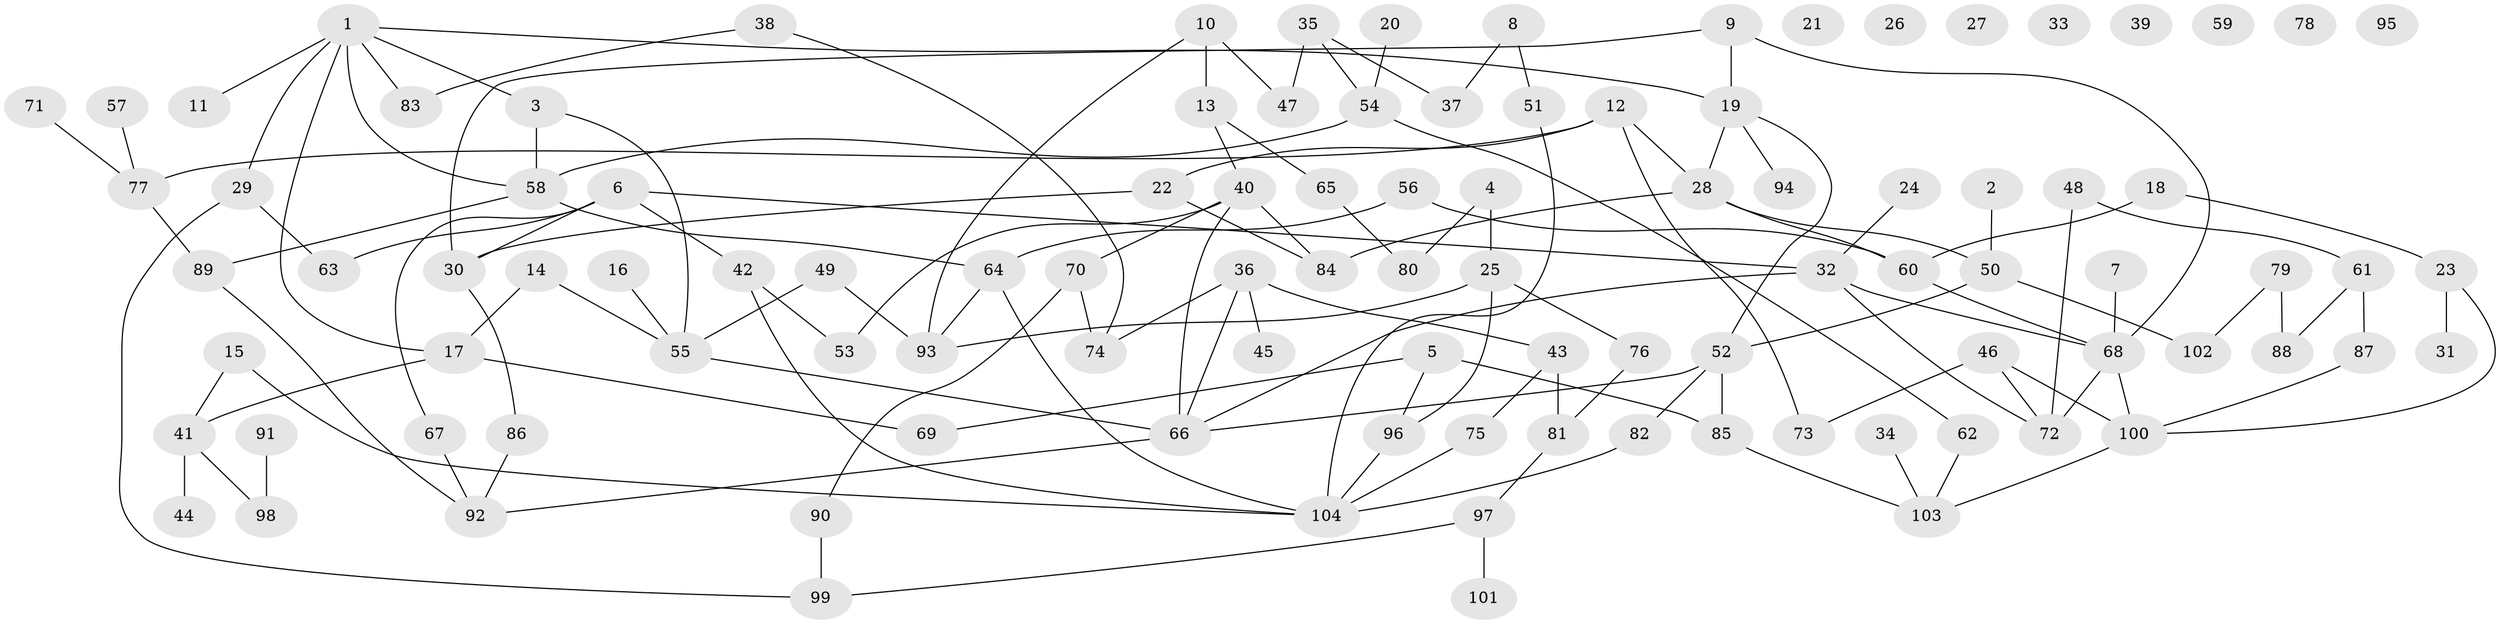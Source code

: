 // Generated by graph-tools (version 1.1) at 2025/33/03/09/25 02:33:26]
// undirected, 104 vertices, 137 edges
graph export_dot {
graph [start="1"]
  node [color=gray90,style=filled];
  1;
  2;
  3;
  4;
  5;
  6;
  7;
  8;
  9;
  10;
  11;
  12;
  13;
  14;
  15;
  16;
  17;
  18;
  19;
  20;
  21;
  22;
  23;
  24;
  25;
  26;
  27;
  28;
  29;
  30;
  31;
  32;
  33;
  34;
  35;
  36;
  37;
  38;
  39;
  40;
  41;
  42;
  43;
  44;
  45;
  46;
  47;
  48;
  49;
  50;
  51;
  52;
  53;
  54;
  55;
  56;
  57;
  58;
  59;
  60;
  61;
  62;
  63;
  64;
  65;
  66;
  67;
  68;
  69;
  70;
  71;
  72;
  73;
  74;
  75;
  76;
  77;
  78;
  79;
  80;
  81;
  82;
  83;
  84;
  85;
  86;
  87;
  88;
  89;
  90;
  91;
  92;
  93;
  94;
  95;
  96;
  97;
  98;
  99;
  100;
  101;
  102;
  103;
  104;
  1 -- 3;
  1 -- 11;
  1 -- 17;
  1 -- 19;
  1 -- 29;
  1 -- 58;
  1 -- 83;
  2 -- 50;
  3 -- 55;
  3 -- 58;
  4 -- 25;
  4 -- 80;
  5 -- 69;
  5 -- 85;
  5 -- 96;
  6 -- 30;
  6 -- 32;
  6 -- 42;
  6 -- 63;
  6 -- 67;
  7 -- 68;
  8 -- 37;
  8 -- 51;
  9 -- 19;
  9 -- 30;
  9 -- 68;
  10 -- 13;
  10 -- 47;
  10 -- 93;
  12 -- 22;
  12 -- 28;
  12 -- 73;
  12 -- 77;
  13 -- 40;
  13 -- 65;
  14 -- 17;
  14 -- 55;
  15 -- 41;
  15 -- 104;
  16 -- 55;
  17 -- 41;
  17 -- 69;
  18 -- 23;
  18 -- 60;
  19 -- 28;
  19 -- 52;
  19 -- 94;
  20 -- 54;
  22 -- 30;
  22 -- 84;
  23 -- 31;
  23 -- 100;
  24 -- 32;
  25 -- 76;
  25 -- 93;
  25 -- 96;
  28 -- 50;
  28 -- 60;
  28 -- 84;
  29 -- 63;
  29 -- 99;
  30 -- 86;
  32 -- 66;
  32 -- 68;
  32 -- 72;
  34 -- 103;
  35 -- 37;
  35 -- 47;
  35 -- 54;
  36 -- 43;
  36 -- 45;
  36 -- 66;
  36 -- 74;
  38 -- 74;
  38 -- 83;
  40 -- 53;
  40 -- 66;
  40 -- 70;
  40 -- 84;
  41 -- 44;
  41 -- 98;
  42 -- 53;
  42 -- 104;
  43 -- 75;
  43 -- 81;
  46 -- 72;
  46 -- 73;
  46 -- 100;
  48 -- 61;
  48 -- 72;
  49 -- 55;
  49 -- 93;
  50 -- 52;
  50 -- 102;
  51 -- 104;
  52 -- 66;
  52 -- 82;
  52 -- 85;
  54 -- 58;
  54 -- 62;
  55 -- 66;
  56 -- 60;
  56 -- 64;
  57 -- 77;
  58 -- 64;
  58 -- 89;
  60 -- 68;
  61 -- 87;
  61 -- 88;
  62 -- 103;
  64 -- 93;
  64 -- 104;
  65 -- 80;
  66 -- 92;
  67 -- 92;
  68 -- 72;
  68 -- 100;
  70 -- 74;
  70 -- 90;
  71 -- 77;
  75 -- 104;
  76 -- 81;
  77 -- 89;
  79 -- 88;
  79 -- 102;
  81 -- 97;
  82 -- 104;
  85 -- 103;
  86 -- 92;
  87 -- 100;
  89 -- 92;
  90 -- 99;
  91 -- 98;
  96 -- 104;
  97 -- 99;
  97 -- 101;
  100 -- 103;
}
